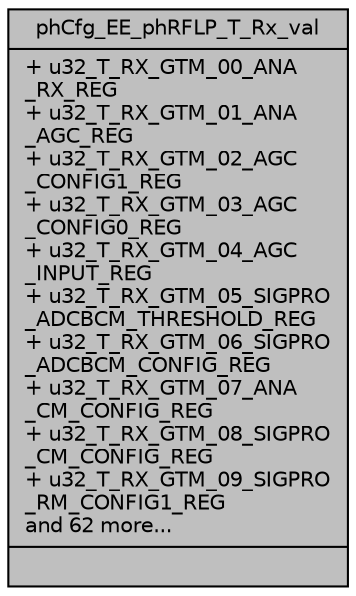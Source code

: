 digraph "phCfg_EE_phRFLP_T_Rx_val"
{
  edge [fontname="Helvetica",fontsize="10",labelfontname="Helvetica",labelfontsize="10"];
  node [fontname="Helvetica",fontsize="10",shape=record];
  Node0 [label="{phCfg_EE_phRFLP_T_Rx_val\n|+ u32_T_RX_GTM_00_ANA\l_RX_REG\l+ u32_T_RX_GTM_01_ANA\l_AGC_REG\l+ u32_T_RX_GTM_02_AGC\l_CONFIG1_REG\l+ u32_T_RX_GTM_03_AGC\l_CONFIG0_REG\l+ u32_T_RX_GTM_04_AGC\l_INPUT_REG\l+ u32_T_RX_GTM_05_SIGPRO\l_ADCBCM_THRESHOLD_REG\l+ u32_T_RX_GTM_06_SIGPRO\l_ADCBCM_CONFIG_REG\l+ u32_T_RX_GTM_07_ANA\l_CM_CONFIG_REG\l+ u32_T_RX_GTM_08_SIGPRO\l_CM_CONFIG_REG\l+ u32_T_RX_GTM_09_SIGPRO\l_RM_CONFIG1_REG\land 62 more...\l|}",height=0.2,width=0.4,color="black", fillcolor="grey75", style="filled", fontcolor="black"];
}
